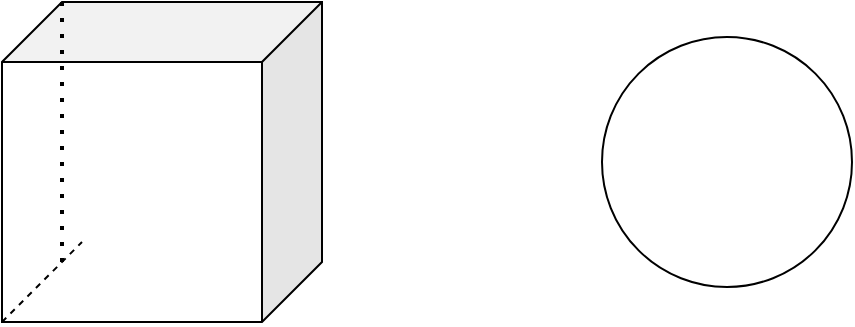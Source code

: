 <mxfile version="26.1.1">
  <diagram name="第 1 页" id="vy6K4CCFcVv8egWt4qEz">
    <mxGraphModel dx="475" dy="263" grid="1" gridSize="10" guides="1" tooltips="1" connect="1" arrows="1" fold="1" page="1" pageScale="1" pageWidth="1600" pageHeight="900" math="0" shadow="0">
      <root>
        <mxCell id="0" />
        <mxCell id="1" parent="0" />
        <mxCell id="fX0O81nFmsk7FPnPz0FP-1" value="" style="shape=cube;whiteSpace=wrap;html=1;boundedLbl=1;backgroundOutline=1;darkOpacity=0.05;darkOpacity2=0.1;flipH=1;size=30;aspect=fixed;fillColor=none;strokeColor=default;" vertex="1" parent="1">
          <mxGeometry x="720" y="160" width="160" height="160" as="geometry" />
        </mxCell>
        <mxCell id="fX0O81nFmsk7FPnPz0FP-2" value="" style="ellipse;whiteSpace=wrap;html=1;aspect=fixed;" vertex="1" parent="1">
          <mxGeometry x="1020" y="177.5" width="125" height="125" as="geometry" />
        </mxCell>
        <mxCell id="fX0O81nFmsk7FPnPz0FP-3" value="" style="endArrow=none;dashed=1;html=1;dashPattern=1 3;strokeWidth=2;rounded=0;entryX=0;entryY=0;entryDx=130;entryDy=0;entryPerimeter=0;" edge="1" parent="1" target="fX0O81nFmsk7FPnPz0FP-1">
          <mxGeometry width="50" height="50" relative="1" as="geometry">
            <mxPoint x="750" y="290" as="sourcePoint" />
            <mxPoint x="800" y="240" as="targetPoint" />
          </mxGeometry>
        </mxCell>
        <mxCell id="fX0O81nFmsk7FPnPz0FP-4" value="" style="endArrow=none;dashed=1;html=1;rounded=0;exitX=1;exitY=1;exitDx=0;exitDy=0;exitPerimeter=0;entryX=0;entryY=1;entryDx=0;entryDy=0;" edge="1" parent="1" source="fX0O81nFmsk7FPnPz0FP-1" target="fX0O81nFmsk7FPnPz0FP-5">
          <mxGeometry width="50" height="50" relative="1" as="geometry">
            <mxPoint x="730" y="320" as="sourcePoint" />
            <mxPoint x="690" y="280" as="targetPoint" />
          </mxGeometry>
        </mxCell>
        <mxCell id="fX0O81nFmsk7FPnPz0FP-5" value="" style="rounded=0;whiteSpace=wrap;html=1;" vertex="1" parent="1">
          <mxGeometry x="760" y="280" as="geometry" />
        </mxCell>
      </root>
    </mxGraphModel>
  </diagram>
</mxfile>
